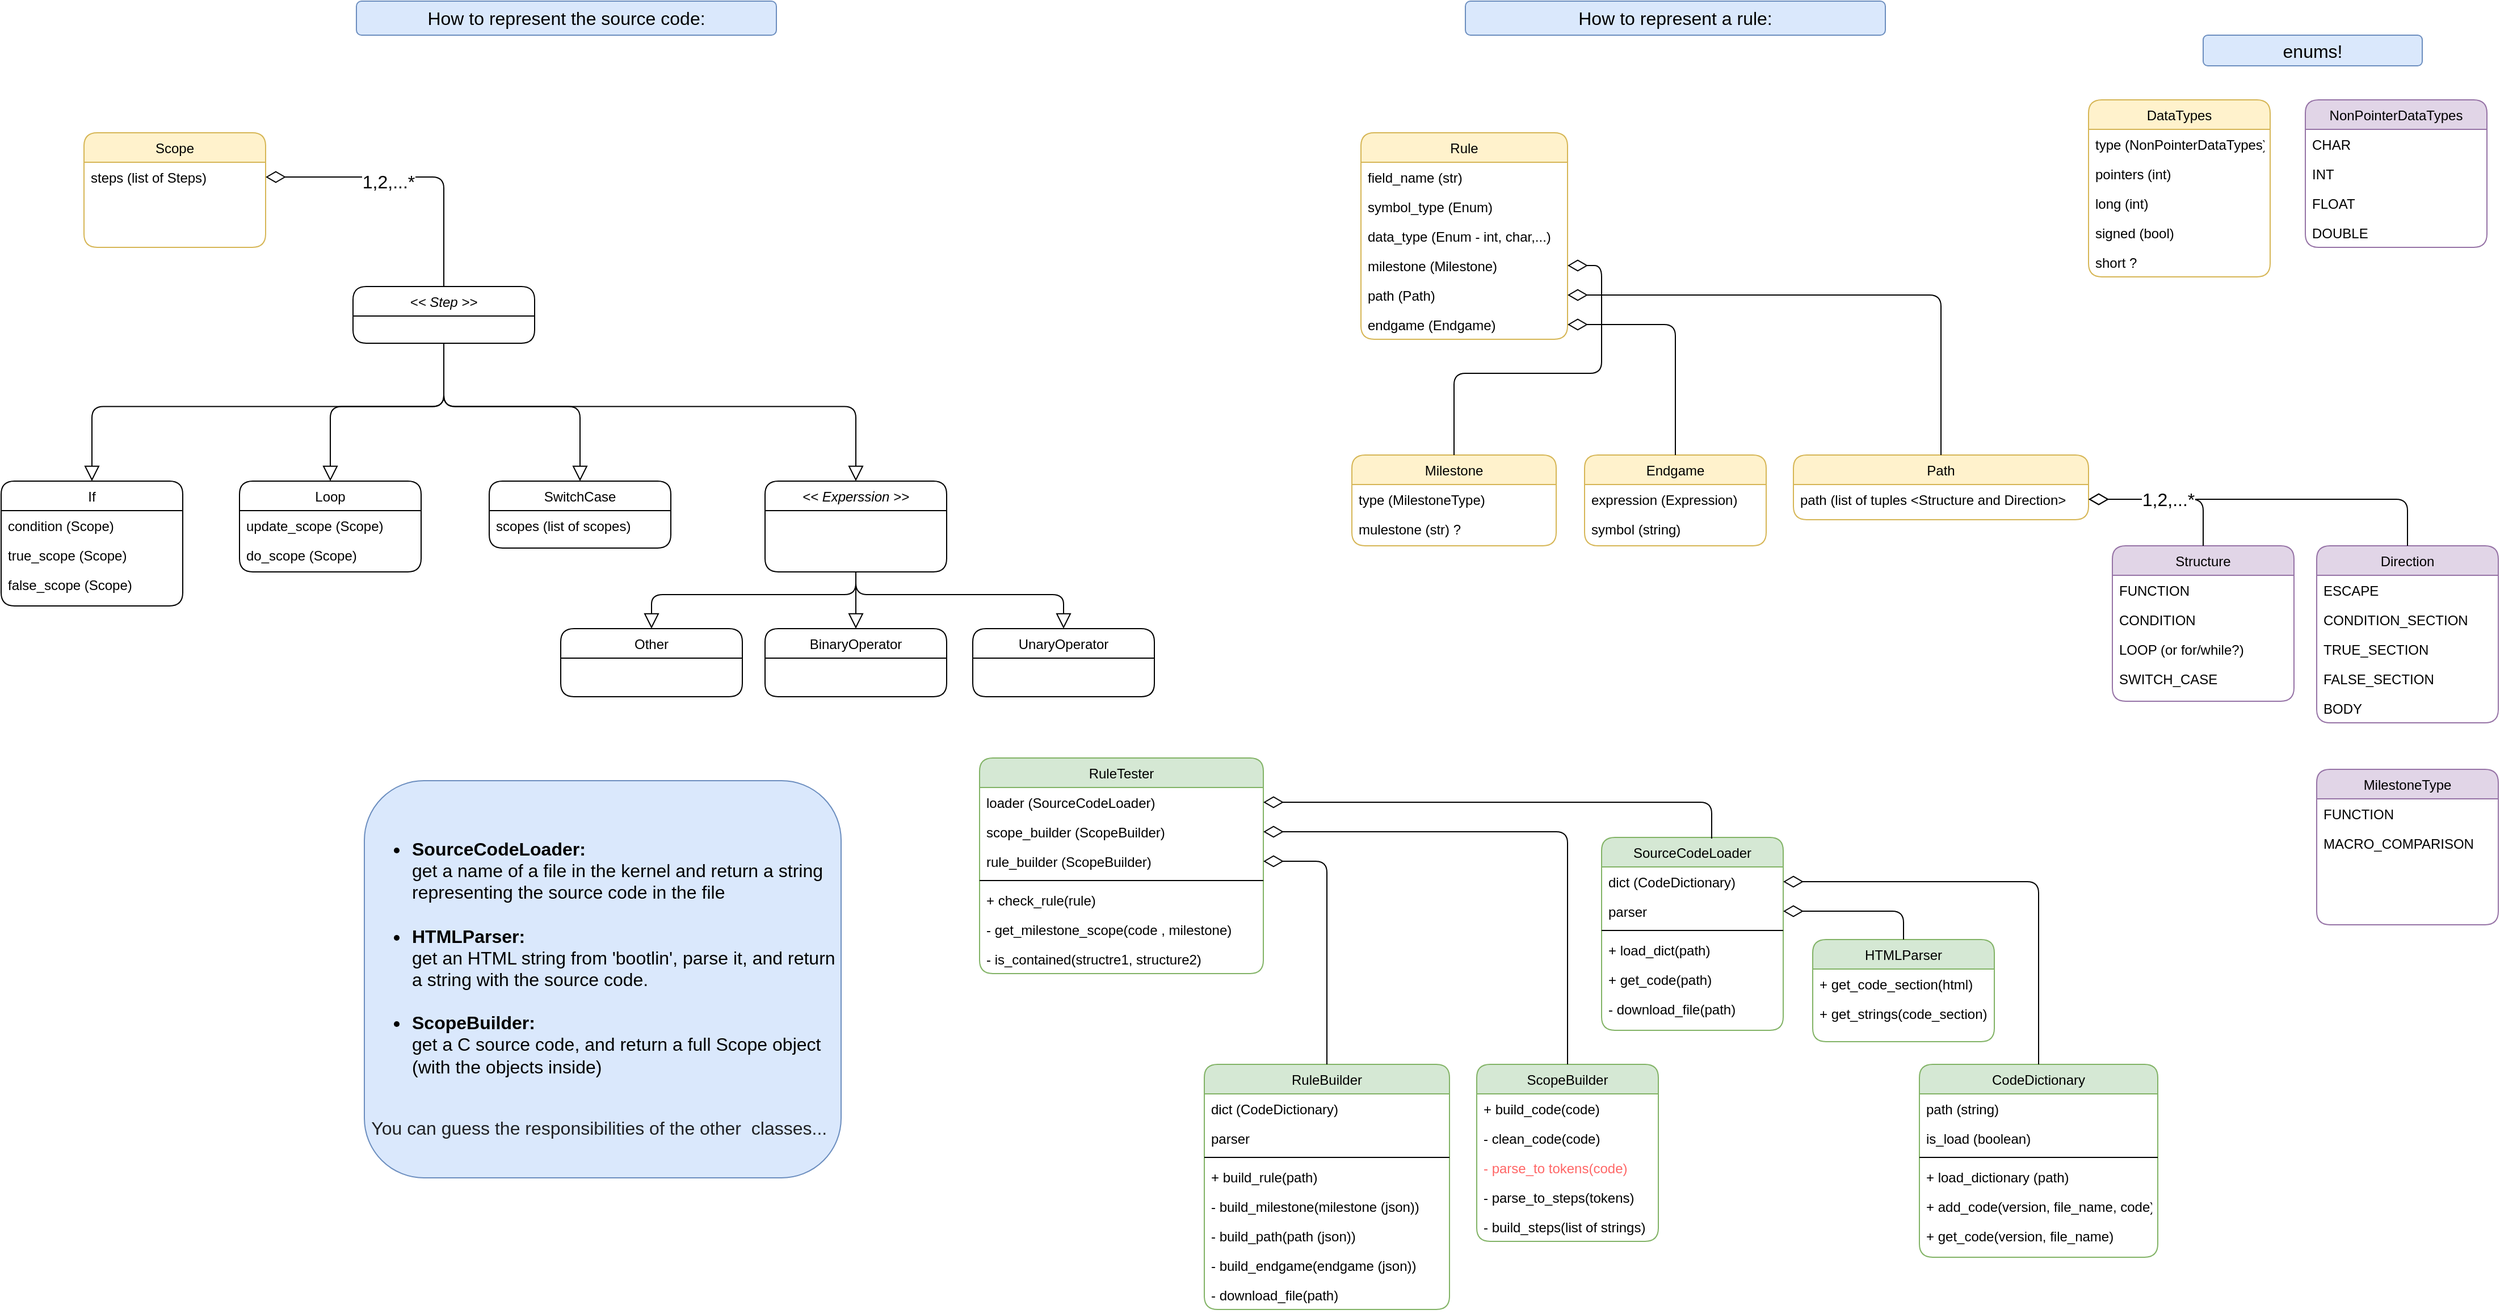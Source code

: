 <mxfile version="16.6.3" type="github">
  <diagram id="C5RBs43oDa-KdzZeNtuy" name="Page-1">
    <mxGraphModel dx="4498" dy="1588" grid="1" gridSize="10" guides="1" tooltips="1" connect="1" arrows="1" fold="1" page="1" pageScale="1" pageWidth="827" pageHeight="1169" background="none" math="0" shadow="0">
      <root>
        <mxCell id="WIyWlLk6GJQsqaUBKTNV-0" />
        <mxCell id="WIyWlLk6GJQsqaUBKTNV-1" parent="WIyWlLk6GJQsqaUBKTNV-0" />
        <mxCell id="dLPN3ZFHaruueqm9p9zC-0" value="SourceCodeLoader" style="swimlane;fontStyle=0;align=center;verticalAlign=top;childLayout=stackLayout;horizontal=1;startSize=26;horizontalStack=0;resizeParent=1;resizeLast=0;collapsible=1;marginBottom=0;rounded=1;shadow=0;strokeWidth=1;fillColor=#d5e8d4;strokeColor=#82b366;" parent="WIyWlLk6GJQsqaUBKTNV-1" vertex="1">
          <mxGeometry x="-68" y="746" width="160" height="170" as="geometry">
            <mxRectangle x="230" y="140" width="160" height="26" as="alternateBounds" />
          </mxGeometry>
        </mxCell>
        <mxCell id="dLPN3ZFHaruueqm9p9zC-1" value="dict (CodeDictionary)" style="text;align=left;verticalAlign=top;spacingLeft=4;spacingRight=4;overflow=hidden;rotatable=0;points=[[0,0.5],[1,0.5]];portConstraint=eastwest;rounded=1;fontColor=#000000;" parent="dLPN3ZFHaruueqm9p9zC-0" vertex="1">
          <mxGeometry y="26" width="160" height="26" as="geometry" />
        </mxCell>
        <mxCell id="dLPN3ZFHaruueqm9p9zC-2" value="parser" style="text;align=left;verticalAlign=top;spacingLeft=4;spacingRight=4;overflow=hidden;rotatable=0;points=[[0,0.5],[1,0.5]];portConstraint=eastwest;rounded=1;shadow=0;html=0;" parent="dLPN3ZFHaruueqm9p9zC-0" vertex="1">
          <mxGeometry y="52" width="160" height="26" as="geometry" />
        </mxCell>
        <mxCell id="dLPN3ZFHaruueqm9p9zC-4" value="" style="line;html=1;strokeWidth=1;align=left;verticalAlign=middle;spacingTop=-1;spacingLeft=3;spacingRight=3;rotatable=0;labelPosition=right;points=[];portConstraint=eastwest;rounded=1;" parent="dLPN3ZFHaruueqm9p9zC-0" vertex="1">
          <mxGeometry y="78" width="160" height="8" as="geometry" />
        </mxCell>
        <mxCell id="dLPN3ZFHaruueqm9p9zC-8" value="+ load_dict(path)" style="text;align=left;verticalAlign=top;spacingLeft=4;spacingRight=4;overflow=hidden;rotatable=0;points=[[0,0.5],[1,0.5]];portConstraint=eastwest;rounded=1;fontColor=#000000;" parent="dLPN3ZFHaruueqm9p9zC-0" vertex="1">
          <mxGeometry y="86" width="160" height="26" as="geometry" />
        </mxCell>
        <mxCell id="dLPN3ZFHaruueqm9p9zC-5" value="+ get_code(path)" style="text;align=left;verticalAlign=top;spacingLeft=4;spacingRight=4;overflow=hidden;rotatable=0;points=[[0,0.5],[1,0.5]];portConstraint=eastwest;rounded=1;" parent="dLPN3ZFHaruueqm9p9zC-0" vertex="1">
          <mxGeometry y="112" width="160" height="26" as="geometry" />
        </mxCell>
        <mxCell id="dLPN3ZFHaruueqm9p9zC-9" value="- download_file(path)" style="text;align=left;verticalAlign=top;spacingLeft=4;spacingRight=4;overflow=hidden;rotatable=0;points=[[0,0.5],[1,0.5]];portConstraint=eastwest;rounded=1;" parent="dLPN3ZFHaruueqm9p9zC-0" vertex="1">
          <mxGeometry y="138" width="160" height="26" as="geometry" />
        </mxCell>
        <mxCell id="dLPN3ZFHaruueqm9p9zC-11" value="HTMLParser" style="swimlane;fontStyle=0;align=center;verticalAlign=top;childLayout=stackLayout;horizontal=1;startSize=26;horizontalStack=0;resizeParent=1;resizeLast=0;collapsible=1;marginBottom=0;rounded=1;shadow=0;strokeWidth=1;fillColor=#d5e8d4;strokeColor=#82b366;" parent="WIyWlLk6GJQsqaUBKTNV-1" vertex="1">
          <mxGeometry x="118" y="836" width="160" height="90" as="geometry">
            <mxRectangle x="130" y="380" width="160" height="26" as="alternateBounds" />
          </mxGeometry>
        </mxCell>
        <mxCell id="aSu28l9oM5dl4ALJ778j-43" value="+ get_code_section(html)" style="text;align=left;verticalAlign=top;spacingLeft=4;spacingRight=4;overflow=hidden;rotatable=0;points=[[0,0.5],[1,0.5]];portConstraint=eastwest;rounded=1;shadow=0;html=0;" parent="dLPN3ZFHaruueqm9p9zC-11" vertex="1">
          <mxGeometry y="26" width="160" height="26" as="geometry" />
        </mxCell>
        <mxCell id="aSu28l9oM5dl4ALJ778j-44" value="+ get_strings(code_section)" style="text;align=left;verticalAlign=top;spacingLeft=4;spacingRight=4;overflow=hidden;rotatable=0;points=[[0,0.5],[1,0.5]];portConstraint=eastwest;rounded=1;shadow=0;html=0;" parent="dLPN3ZFHaruueqm9p9zC-11" vertex="1">
          <mxGeometry y="52" width="160" height="26" as="geometry" />
        </mxCell>
        <mxCell id="aSu28l9oM5dl4ALJ778j-45" value="RuleTester" style="swimlane;fontStyle=0;align=center;verticalAlign=top;childLayout=stackLayout;horizontal=1;startSize=26;horizontalStack=0;resizeParent=1;resizeLast=0;collapsible=1;marginBottom=0;rounded=1;shadow=0;strokeWidth=1;fillColor=#d5e8d4;strokeColor=#82b366;" parent="WIyWlLk6GJQsqaUBKTNV-1" vertex="1">
          <mxGeometry x="-616" y="676" width="250" height="190" as="geometry">
            <mxRectangle x="230" y="140" width="160" height="26" as="alternateBounds" />
          </mxGeometry>
        </mxCell>
        <mxCell id="NmtfxuJke1gbJ19TWnae-45" value="loader (SourceCodeLoader)" style="text;align=left;verticalAlign=top;spacingLeft=4;spacingRight=4;overflow=hidden;rotatable=0;points=[[0,0.5],[1,0.5]];portConstraint=eastwest;rounded=1;" parent="aSu28l9oM5dl4ALJ778j-45" vertex="1">
          <mxGeometry y="26" width="250" height="26" as="geometry" />
        </mxCell>
        <mxCell id="aSu28l9oM5dl4ALJ778j-46" value="scope_builder (ScopeBuilder)" style="text;align=left;verticalAlign=top;spacingLeft=4;spacingRight=4;overflow=hidden;rotatable=0;points=[[0,0.5],[1,0.5]];portConstraint=eastwest;rounded=1;" parent="aSu28l9oM5dl4ALJ778j-45" vertex="1">
          <mxGeometry y="52" width="250" height="26" as="geometry" />
        </mxCell>
        <mxCell id="LtkY6XudIxdK0CypGGhW-2" value="rule_builder (ScopeBuilder)" style="text;align=left;verticalAlign=top;spacingLeft=4;spacingRight=4;overflow=hidden;rotatable=0;points=[[0,0.5],[1,0.5]];portConstraint=eastwest;rounded=1;" parent="aSu28l9oM5dl4ALJ778j-45" vertex="1">
          <mxGeometry y="78" width="250" height="26" as="geometry" />
        </mxCell>
        <mxCell id="aSu28l9oM5dl4ALJ778j-48" value="" style="line;html=1;strokeWidth=1;align=left;verticalAlign=middle;spacingTop=-1;spacingLeft=3;spacingRight=3;rotatable=0;labelPosition=right;points=[];portConstraint=eastwest;rounded=1;" parent="aSu28l9oM5dl4ALJ778j-45" vertex="1">
          <mxGeometry y="104" width="250" height="8" as="geometry" />
        </mxCell>
        <mxCell id="aSu28l9oM5dl4ALJ778j-65" value="+ check_rule(rule)" style="text;align=left;verticalAlign=top;spacingLeft=4;spacingRight=4;overflow=hidden;rotatable=0;points=[[0,0.5],[1,0.5]];portConstraint=eastwest;rounded=1;" parent="aSu28l9oM5dl4ALJ778j-45" vertex="1">
          <mxGeometry y="112" width="250" height="26" as="geometry" />
        </mxCell>
        <mxCell id="aSu28l9oM5dl4ALJ778j-49" value="- get_milestone_scope(code , milestone)" style="text;align=left;verticalAlign=top;spacingLeft=4;spacingRight=4;overflow=hidden;rotatable=0;points=[[0,0.5],[1,0.5]];portConstraint=eastwest;rounded=1;" parent="aSu28l9oM5dl4ALJ778j-45" vertex="1">
          <mxGeometry y="138" width="250" height="26" as="geometry" />
        </mxCell>
        <mxCell id="aSu28l9oM5dl4ALJ778j-50" value="- is_contained(structre1, structure2)" style="text;align=left;verticalAlign=top;spacingLeft=4;spacingRight=4;overflow=hidden;rotatable=0;points=[[0,0.5],[1,0.5]];portConstraint=eastwest;rounded=1;" parent="aSu28l9oM5dl4ALJ778j-45" vertex="1">
          <mxGeometry y="164" width="250" height="26" as="geometry" />
        </mxCell>
        <mxCell id="NmtfxuJke1gbJ19TWnae-34" value="How to represent the source code:" style="text;html=1;strokeColor=#6c8ebf;fillColor=#dae8fc;align=center;verticalAlign=middle;whiteSpace=wrap;rounded=1;fontSize=16;" parent="WIyWlLk6GJQsqaUBKTNV-1" vertex="1">
          <mxGeometry x="-1165" y="9" width="370" height="30" as="geometry" />
        </mxCell>
        <mxCell id="NmtfxuJke1gbJ19TWnae-36" value="How to represent a rule:" style="text;html=1;strokeColor=#6c8ebf;fillColor=#dae8fc;align=center;verticalAlign=middle;whiteSpace=wrap;rounded=1;fontSize=16;" parent="WIyWlLk6GJQsqaUBKTNV-1" vertex="1">
          <mxGeometry x="-188" y="9" width="370" height="30" as="geometry" />
        </mxCell>
        <mxCell id="NmtfxuJke1gbJ19TWnae-37" value="ScopeBuilder" style="swimlane;fontStyle=0;align=center;verticalAlign=top;childLayout=stackLayout;horizontal=1;startSize=26;horizontalStack=0;resizeParent=1;resizeLast=0;collapsible=1;marginBottom=0;rounded=1;shadow=0;strokeWidth=1;fillColor=#d5e8d4;strokeColor=#82b366;" parent="WIyWlLk6GJQsqaUBKTNV-1" vertex="1">
          <mxGeometry x="-178" y="946" width="160" height="156" as="geometry">
            <mxRectangle x="230" y="140" width="160" height="26" as="alternateBounds" />
          </mxGeometry>
        </mxCell>
        <mxCell id="NmtfxuJke1gbJ19TWnae-43" value="+ build_code(code)" style="text;align=left;verticalAlign=top;spacingLeft=4;spacingRight=4;overflow=hidden;rotatable=0;points=[[0,0.5],[1,0.5]];portConstraint=eastwest;rounded=1;" parent="NmtfxuJke1gbJ19TWnae-37" vertex="1">
          <mxGeometry y="26" width="160" height="26" as="geometry" />
        </mxCell>
        <mxCell id="NmtfxuJke1gbJ19TWnae-41" value="- clean_code(code)" style="text;align=left;verticalAlign=top;spacingLeft=4;spacingRight=4;overflow=hidden;rotatable=0;points=[[0,0.5],[1,0.5]];portConstraint=eastwest;rounded=1;" parent="NmtfxuJke1gbJ19TWnae-37" vertex="1">
          <mxGeometry y="52" width="160" height="26" as="geometry" />
        </mxCell>
        <mxCell id="NmtfxuJke1gbJ19TWnae-86" value="- parse_to tokens(code)" style="text;align=left;verticalAlign=top;spacingLeft=4;spacingRight=4;overflow=hidden;rotatable=0;points=[[0,0.5],[1,0.5]];portConstraint=eastwest;rounded=1;fontColor=#FF6666;" parent="NmtfxuJke1gbJ19TWnae-37" vertex="1">
          <mxGeometry y="78" width="160" height="26" as="geometry" />
        </mxCell>
        <mxCell id="NmtfxuJke1gbJ19TWnae-80" value="- parse_to_steps(tokens)" style="text;align=left;verticalAlign=top;spacingLeft=4;spacingRight=4;overflow=hidden;rotatable=0;points=[[0,0.5],[1,0.5]];portConstraint=eastwest;rounded=1;" parent="NmtfxuJke1gbJ19TWnae-37" vertex="1">
          <mxGeometry y="104" width="160" height="26" as="geometry" />
        </mxCell>
        <mxCell id="NmtfxuJke1gbJ19TWnae-42" value="- build_steps(list of strings)" style="text;align=left;verticalAlign=top;spacingLeft=4;spacingRight=4;overflow=hidden;rotatable=0;points=[[0,0.5],[1,0.5]];portConstraint=eastwest;rounded=1;" parent="NmtfxuJke1gbJ19TWnae-37" vertex="1">
          <mxGeometry y="130" width="160" height="26" as="geometry" />
        </mxCell>
        <mxCell id="NmtfxuJke1gbJ19TWnae-46" style="edgeStyle=orthogonalEdgeStyle;rounded=1;orthogonalLoop=1;jettySize=auto;html=1;exitX=1;exitY=0.5;exitDx=0;exitDy=0;entryX=0.606;entryY=0.006;entryDx=0;entryDy=0;entryPerimeter=0;fontSize=16;startArrow=diamondThin;startFill=0;endArrow=none;endFill=0;startSize=15;endSize=11;sourcePerimeterSpacing=6;strokeWidth=1;" parent="WIyWlLk6GJQsqaUBKTNV-1" source="NmtfxuJke1gbJ19TWnae-45" target="dLPN3ZFHaruueqm9p9zC-0" edge="1">
          <mxGeometry relative="1" as="geometry" />
        </mxCell>
        <mxCell id="NmtfxuJke1gbJ19TWnae-47" style="edgeStyle=orthogonalEdgeStyle;rounded=1;orthogonalLoop=1;jettySize=auto;html=1;exitX=1;exitY=0.5;exitDx=0;exitDy=0;entryX=0.5;entryY=0;entryDx=0;entryDy=0;fontSize=16;startArrow=diamondThin;startFill=0;endArrow=none;endFill=0;startSize=15;endSize=11;sourcePerimeterSpacing=6;strokeWidth=1;" parent="WIyWlLk6GJQsqaUBKTNV-1" source="dLPN3ZFHaruueqm9p9zC-2" target="dLPN3ZFHaruueqm9p9zC-11" edge="1">
          <mxGeometry relative="1" as="geometry" />
        </mxCell>
        <mxCell id="NmtfxuJke1gbJ19TWnae-48" style="edgeStyle=orthogonalEdgeStyle;rounded=1;orthogonalLoop=1;jettySize=auto;html=1;exitX=1;exitY=0.5;exitDx=0;exitDy=0;fontSize=16;startArrow=diamondThin;startFill=0;endArrow=none;endFill=0;startSize=15;endSize=11;sourcePerimeterSpacing=6;strokeWidth=1;" parent="WIyWlLk6GJQsqaUBKTNV-1" source="aSu28l9oM5dl4ALJ778j-46" target="NmtfxuJke1gbJ19TWnae-37" edge="1">
          <mxGeometry relative="1" as="geometry" />
        </mxCell>
        <mxCell id="NmtfxuJke1gbJ19TWnae-50" value="&lt;ul&gt;&lt;li&gt;&lt;div&gt;&lt;b&gt;SourceCodeLoader:&lt;/b&gt;&lt;/div&gt;&lt;div&gt;&lt;span&gt;get a name of a file in the kernel and return a string representing the source code in the file&lt;/span&gt;&lt;/div&gt;&lt;div&gt;&lt;br&gt;&lt;/div&gt;&lt;/li&gt;&lt;li&gt;&lt;div&gt;&lt;b&gt;HTMLParser:&lt;/b&gt;&lt;/div&gt;&lt;div&gt;&lt;span&gt;get an HTML string from &#39;bootlin&#39;, parse it, and return a string with the source code.&amp;nbsp;&amp;nbsp;&lt;/span&gt;&lt;/div&gt;&lt;div&gt;&lt;br&gt;&lt;/div&gt;&lt;/li&gt;&lt;li&gt;&lt;div&gt;&lt;b&gt;ScopeBuilder:&lt;/b&gt;&lt;/div&gt;&lt;div&gt;&lt;span&gt;get a C source code, and return a full Scope object (with the objects inside)&lt;/span&gt;&lt;/div&gt;&lt;/li&gt;&lt;/ul&gt;&lt;div&gt;&lt;br&gt;&lt;/div&gt;&lt;div&gt;&lt;font size=&quot;1&quot;&gt;&lt;span&gt; &lt;/span&gt;&lt;span style=&quot;color: rgb(32 , 33 , 36) ; font-family: inherit ; font-size: 16px&quot;&gt;&lt;span style=&quot;white-space: pre&quot;&gt; &lt;/span&gt;You can guess the responsibilities of the other &lt;span style=&quot;white-space: pre&quot;&gt; &lt;/span&gt;classes...&lt;/span&gt;&lt;/font&gt;&lt;br&gt;&lt;/div&gt;" style="text;html=1;strokeColor=#6c8ebf;fillColor=#dae8fc;align=left;verticalAlign=middle;whiteSpace=wrap;rounded=1;fontSize=16;" parent="WIyWlLk6GJQsqaUBKTNV-1" vertex="1">
          <mxGeometry x="-1158" y="696" width="420" height="350" as="geometry" />
        </mxCell>
        <mxCell id="NmtfxuJke1gbJ19TWnae-63" value="Rule" style="swimlane;fontStyle=0;align=center;verticalAlign=top;childLayout=stackLayout;horizontal=1;startSize=26;horizontalStack=0;resizeParent=1;resizeLast=0;collapsible=1;marginBottom=0;rounded=1;shadow=0;strokeWidth=1;fillColor=#fff2cc;strokeColor=#d6b656;" parent="WIyWlLk6GJQsqaUBKTNV-1" vertex="1">
          <mxGeometry x="-280" y="125" width="182" height="182" as="geometry">
            <mxRectangle x="230" y="140" width="160" height="26" as="alternateBounds" />
          </mxGeometry>
        </mxCell>
        <mxCell id="LtkY6XudIxdK0CypGGhW-5" value="field_name (str)" style="text;align=left;verticalAlign=top;spacingLeft=4;spacingRight=4;overflow=hidden;rotatable=0;points=[[0,0.5],[1,0.5]];portConstraint=eastwest;rounded=1;" parent="NmtfxuJke1gbJ19TWnae-63" vertex="1">
          <mxGeometry y="26" width="182" height="26" as="geometry" />
        </mxCell>
        <mxCell id="LtkY6XudIxdK0CypGGhW-6" value="symbol_type (Enum)" style="text;align=left;verticalAlign=top;spacingLeft=4;spacingRight=4;overflow=hidden;rotatable=0;points=[[0,0.5],[1,0.5]];portConstraint=eastwest;rounded=1;" parent="NmtfxuJke1gbJ19TWnae-63" vertex="1">
          <mxGeometry y="52" width="182" height="26" as="geometry" />
        </mxCell>
        <mxCell id="LtkY6XudIxdK0CypGGhW-4" value="data_type (Enum - int, char,...)" style="text;align=left;verticalAlign=top;spacingLeft=4;spacingRight=4;overflow=hidden;rotatable=0;points=[[0,0.5],[1,0.5]];portConstraint=eastwest;rounded=1;" parent="NmtfxuJke1gbJ19TWnae-63" vertex="1">
          <mxGeometry y="78" width="182" height="26" as="geometry" />
        </mxCell>
        <mxCell id="NmtfxuJke1gbJ19TWnae-64" value="milestone (Milestone)" style="text;align=left;verticalAlign=top;spacingLeft=4;spacingRight=4;overflow=hidden;rotatable=0;points=[[0,0.5],[1,0.5]];portConstraint=eastwest;rounded=1;" parent="NmtfxuJke1gbJ19TWnae-63" vertex="1">
          <mxGeometry y="104" width="182" height="26" as="geometry" />
        </mxCell>
        <mxCell id="NmtfxuJke1gbJ19TWnae-65" value="path (Path)" style="text;align=left;verticalAlign=top;spacingLeft=4;spacingRight=4;overflow=hidden;rotatable=0;points=[[0,0.5],[1,0.5]];portConstraint=eastwest;rounded=1;shadow=0;html=0;" parent="NmtfxuJke1gbJ19TWnae-63" vertex="1">
          <mxGeometry y="130" width="182" height="26" as="geometry" />
        </mxCell>
        <mxCell id="NmtfxuJke1gbJ19TWnae-66" value="endgame (Endgame)" style="text;align=left;verticalAlign=top;spacingLeft=4;spacingRight=4;overflow=hidden;rotatable=0;points=[[0,0.5],[1,0.5]];portConstraint=eastwest;rounded=1;shadow=0;html=0;" parent="NmtfxuJke1gbJ19TWnae-63" vertex="1">
          <mxGeometry y="156" width="182" height="26" as="geometry" />
        </mxCell>
        <mxCell id="NmtfxuJke1gbJ19TWnae-67" value="Milestone" style="swimlane;fontStyle=0;align=center;verticalAlign=top;childLayout=stackLayout;horizontal=1;startSize=26;horizontalStack=0;resizeParent=1;resizeLast=0;collapsible=1;marginBottom=0;rounded=1;shadow=0;strokeWidth=1;fillColor=#fff2cc;strokeColor=#d6b656;" parent="WIyWlLk6GJQsqaUBKTNV-1" vertex="1">
          <mxGeometry x="-288" y="409" width="180" height="80" as="geometry">
            <mxRectangle x="230" y="140" width="160" height="26" as="alternateBounds" />
          </mxGeometry>
        </mxCell>
        <mxCell id="NmtfxuJke1gbJ19TWnae-68" value="type (MilestoneType)" style="text;align=left;verticalAlign=top;spacingLeft=4;spacingRight=4;overflow=hidden;rotatable=0;points=[[0,0.5],[1,0.5]];portConstraint=eastwest;rounded=1;" parent="NmtfxuJke1gbJ19TWnae-67" vertex="1">
          <mxGeometry y="26" width="180" height="26" as="geometry" />
        </mxCell>
        <mxCell id="NmtfxuJke1gbJ19TWnae-69" value="mulestone (str) ?" style="text;align=left;verticalAlign=top;spacingLeft=4;spacingRight=4;overflow=hidden;rotatable=0;points=[[0,0.5],[1,0.5]];portConstraint=eastwest;rounded=1;shadow=0;html=0;" parent="NmtfxuJke1gbJ19TWnae-67" vertex="1">
          <mxGeometry y="52" width="180" height="26" as="geometry" />
        </mxCell>
        <mxCell id="NmtfxuJke1gbJ19TWnae-71" style="edgeStyle=orthogonalEdgeStyle;rounded=1;orthogonalLoop=1;jettySize=auto;html=1;exitX=1;exitY=0.5;exitDx=0;exitDy=0;entryX=0.5;entryY=0;entryDx=0;entryDy=0;fontSize=16;startArrow=diamondThin;startFill=0;endArrow=none;endFill=0;startSize=15;endSize=11;sourcePerimeterSpacing=6;strokeWidth=1;" parent="WIyWlLk6GJQsqaUBKTNV-1" source="NmtfxuJke1gbJ19TWnae-64" target="NmtfxuJke1gbJ19TWnae-67" edge="1">
          <mxGeometry relative="1" as="geometry" />
        </mxCell>
        <mxCell id="NmtfxuJke1gbJ19TWnae-72" value="Endgame" style="swimlane;fontStyle=0;align=center;verticalAlign=top;childLayout=stackLayout;horizontal=1;startSize=26;horizontalStack=0;resizeParent=1;resizeLast=0;collapsible=1;marginBottom=0;rounded=1;shadow=0;strokeWidth=1;fillColor=#fff2cc;strokeColor=#d6b656;" parent="WIyWlLk6GJQsqaUBKTNV-1" vertex="1">
          <mxGeometry x="-83" y="409" width="160" height="80" as="geometry">
            <mxRectangle x="230" y="140" width="160" height="26" as="alternateBounds" />
          </mxGeometry>
        </mxCell>
        <mxCell id="NmtfxuJke1gbJ19TWnae-73" value="expression (Expression)" style="text;align=left;verticalAlign=top;spacingLeft=4;spacingRight=4;overflow=hidden;rotatable=0;points=[[0,0.5],[1,0.5]];portConstraint=eastwest;rounded=1;" parent="NmtfxuJke1gbJ19TWnae-72" vertex="1">
          <mxGeometry y="26" width="160" height="26" as="geometry" />
        </mxCell>
        <mxCell id="NmtfxuJke1gbJ19TWnae-74" value="symbol (string)" style="text;align=left;verticalAlign=top;spacingLeft=4;spacingRight=4;overflow=hidden;rotatable=0;points=[[0,0.5],[1,0.5]];portConstraint=eastwest;rounded=1;shadow=0;html=0;" parent="NmtfxuJke1gbJ19TWnae-72" vertex="1">
          <mxGeometry y="52" width="160" height="26" as="geometry" />
        </mxCell>
        <mxCell id="NmtfxuJke1gbJ19TWnae-75" style="edgeStyle=orthogonalEdgeStyle;rounded=1;orthogonalLoop=1;jettySize=auto;html=1;exitX=1;exitY=0.5;exitDx=0;exitDy=0;entryX=0.5;entryY=0;entryDx=0;entryDy=0;fontSize=16;startArrow=diamondThin;startFill=0;endArrow=none;endFill=0;startSize=15;endSize=11;sourcePerimeterSpacing=6;strokeWidth=1;" parent="WIyWlLk6GJQsqaUBKTNV-1" source="NmtfxuJke1gbJ19TWnae-66" target="NmtfxuJke1gbJ19TWnae-72" edge="1">
          <mxGeometry relative="1" as="geometry" />
        </mxCell>
        <mxCell id="NmtfxuJke1gbJ19TWnae-76" value="Path" style="swimlane;fontStyle=0;align=center;verticalAlign=top;childLayout=stackLayout;horizontal=1;startSize=26;horizontalStack=0;resizeParent=1;resizeLast=0;collapsible=1;marginBottom=0;rounded=1;shadow=0;strokeWidth=1;fillColor=#fff2cc;strokeColor=#d6b656;" parent="WIyWlLk6GJQsqaUBKTNV-1" vertex="1">
          <mxGeometry x="101" y="409" width="260" height="57" as="geometry">
            <mxRectangle x="230" y="140" width="160" height="26" as="alternateBounds" />
          </mxGeometry>
        </mxCell>
        <mxCell id="BSmwiuzggN4m31CSH8fG-9" value="path (list of tuples &lt;Structure and Direction&gt;" style="text;align=left;verticalAlign=top;spacingLeft=4;spacingRight=4;overflow=hidden;rotatable=0;points=[[0,0.5],[1,0.5]];portConstraint=eastwest;rounded=1;" vertex="1" parent="NmtfxuJke1gbJ19TWnae-76">
          <mxGeometry y="26" width="260" height="26" as="geometry" />
        </mxCell>
        <mxCell id="FayGNo_xmhXCjrATgQU6-0" style="edgeStyle=orthogonalEdgeStyle;rounded=1;orthogonalLoop=1;jettySize=auto;html=1;exitX=1;exitY=0.5;exitDx=0;exitDy=0;entryX=0.5;entryY=0;entryDx=0;entryDy=0;startArrow=diamondThin;startFill=0;endArrow=none;endFill=0;startSize=15;" parent="WIyWlLk6GJQsqaUBKTNV-1" source="NmtfxuJke1gbJ19TWnae-65" target="NmtfxuJke1gbJ19TWnae-76" edge="1">
          <mxGeometry relative="1" as="geometry" />
        </mxCell>
        <mxCell id="dlpL0CQYnZJNo9ntF-I9-0" value="CodeDictionary" style="swimlane;fontStyle=0;align=center;verticalAlign=top;childLayout=stackLayout;horizontal=1;startSize=26;horizontalStack=0;resizeParent=1;resizeLast=0;collapsible=1;marginBottom=0;rounded=1;shadow=0;strokeWidth=1;fillColor=#d5e8d4;strokeColor=#82b366;swimlaneLine=1;" parent="WIyWlLk6GJQsqaUBKTNV-1" vertex="1">
          <mxGeometry x="212" y="946" width="210" height="170" as="geometry">
            <mxRectangle x="230" y="140" width="160" height="26" as="alternateBounds" />
          </mxGeometry>
        </mxCell>
        <mxCell id="dlpL0CQYnZJNo9ntF-I9-1" value="path (string)" style="text;align=left;verticalAlign=top;spacingLeft=4;spacingRight=4;overflow=hidden;rotatable=0;points=[[0,0.5],[1,0.5]];portConstraint=eastwest;rounded=1;fontColor=#000000;" parent="dlpL0CQYnZJNo9ntF-I9-0" vertex="1">
          <mxGeometry y="26" width="210" height="26" as="geometry" />
        </mxCell>
        <mxCell id="dlpL0CQYnZJNo9ntF-I9-2" value="is_load (boolean)" style="text;align=left;verticalAlign=top;spacingLeft=4;spacingRight=4;overflow=hidden;rotatable=0;points=[[0,0.5],[1,0.5]];portConstraint=eastwest;rounded=1;shadow=0;html=0;" parent="dlpL0CQYnZJNo9ntF-I9-0" vertex="1">
          <mxGeometry y="52" width="210" height="26" as="geometry" />
        </mxCell>
        <mxCell id="dlpL0CQYnZJNo9ntF-I9-3" value="" style="line;html=1;strokeWidth=1;align=left;verticalAlign=middle;spacingTop=-1;spacingLeft=3;spacingRight=3;rotatable=0;labelPosition=right;points=[];portConstraint=eastwest;rounded=1;" parent="dlpL0CQYnZJNo9ntF-I9-0" vertex="1">
          <mxGeometry y="78" width="210" height="8" as="geometry" />
        </mxCell>
        <mxCell id="dlpL0CQYnZJNo9ntF-I9-4" value="+ load_dictionary (path)" style="text;align=left;verticalAlign=top;spacingLeft=4;spacingRight=4;overflow=hidden;rotatable=0;points=[[0,0.5],[1,0.5]];portConstraint=eastwest;rounded=1;fontColor=#000000;" parent="dlpL0CQYnZJNo9ntF-I9-0" vertex="1">
          <mxGeometry y="86" width="210" height="26" as="geometry" />
        </mxCell>
        <mxCell id="dlpL0CQYnZJNo9ntF-I9-5" value="+ add_code(version, file_name, code)" style="text;align=left;verticalAlign=top;spacingLeft=4;spacingRight=4;overflow=hidden;rotatable=0;points=[[0,0.5],[1,0.5]];portConstraint=eastwest;rounded=1;" parent="dlpL0CQYnZJNo9ntF-I9-0" vertex="1">
          <mxGeometry y="112" width="210" height="26" as="geometry" />
        </mxCell>
        <mxCell id="dlpL0CQYnZJNo9ntF-I9-7" value="+ get_code(version, file_name)" style="text;align=left;verticalAlign=top;spacingLeft=4;spacingRight=4;overflow=hidden;rotatable=0;points=[[0,0.5],[1,0.5]];portConstraint=eastwest;rounded=1;" parent="dlpL0CQYnZJNo9ntF-I9-0" vertex="1">
          <mxGeometry y="138" width="210" height="26" as="geometry" />
        </mxCell>
        <mxCell id="dlpL0CQYnZJNo9ntF-I9-8" style="edgeStyle=orthogonalEdgeStyle;rounded=1;orthogonalLoop=1;jettySize=auto;html=1;exitX=1;exitY=0.5;exitDx=0;exitDy=0;entryX=0.5;entryY=0;entryDx=0;entryDy=0;fontColor=#000000;shadow=0;endArrow=none;endFill=0;startArrow=diamondThin;startFill=0;startSize=15;" parent="WIyWlLk6GJQsqaUBKTNV-1" source="dLPN3ZFHaruueqm9p9zC-1" target="dlpL0CQYnZJNo9ntF-I9-0" edge="1">
          <mxGeometry relative="1" as="geometry" />
        </mxCell>
        <mxCell id="dlpL0CQYnZJNo9ntF-I9-100" style="edgeStyle=orthogonalEdgeStyle;rounded=1;orthogonalLoop=1;jettySize=auto;html=1;exitX=0.5;exitY=0;exitDx=0;exitDy=0;entryX=0.5;entryY=1;entryDx=0;entryDy=0;shadow=0;fontColor=#000000;startArrow=block;startFill=0;endArrow=none;endFill=0;startSize=11;" parent="WIyWlLk6GJQsqaUBKTNV-1" source="dlpL0CQYnZJNo9ntF-I9-65" target="dlpL0CQYnZJNo9ntF-I9-93" edge="1">
          <mxGeometry relative="1" as="geometry" />
        </mxCell>
        <mxCell id="dlpL0CQYnZJNo9ntF-I9-65" value="If" style="swimlane;fontStyle=0;align=center;verticalAlign=top;childLayout=stackLayout;horizontal=1;startSize=26;horizontalStack=0;resizeParent=1;resizeLast=0;collapsible=1;marginBottom=0;rounded=1;shadow=0;strokeWidth=1;" parent="WIyWlLk6GJQsqaUBKTNV-1" vertex="1">
          <mxGeometry x="-1478" y="432" width="160" height="110" as="geometry">
            <mxRectangle x="230" y="140" width="160" height="26" as="alternateBounds" />
          </mxGeometry>
        </mxCell>
        <mxCell id="dlpL0CQYnZJNo9ntF-I9-66" value="condition (Scope)" style="text;align=left;verticalAlign=top;spacingLeft=4;spacingRight=4;overflow=hidden;rotatable=0;points=[[0,0.5],[1,0.5]];portConstraint=eastwest;rounded=1;" parent="dlpL0CQYnZJNo9ntF-I9-65" vertex="1">
          <mxGeometry y="26" width="160" height="26" as="geometry" />
        </mxCell>
        <mxCell id="dlpL0CQYnZJNo9ntF-I9-67" value="true_scope (Scope)" style="text;align=left;verticalAlign=top;spacingLeft=4;spacingRight=4;overflow=hidden;rotatable=0;points=[[0,0.5],[1,0.5]];portConstraint=eastwest;rounded=1;shadow=0;html=0;" parent="dlpL0CQYnZJNo9ntF-I9-65" vertex="1">
          <mxGeometry y="52" width="160" height="26" as="geometry" />
        </mxCell>
        <mxCell id="dlpL0CQYnZJNo9ntF-I9-68" value="false_scope (Scope)" style="text;align=left;verticalAlign=top;spacingLeft=4;spacingRight=4;overflow=hidden;rotatable=0;points=[[0,0.5],[1,0.5]];portConstraint=eastwest;rounded=1;shadow=0;html=0;" parent="dlpL0CQYnZJNo9ntF-I9-65" vertex="1">
          <mxGeometry y="78" width="160" height="26" as="geometry" />
        </mxCell>
        <mxCell id="dlpL0CQYnZJNo9ntF-I9-99" style="edgeStyle=orthogonalEdgeStyle;rounded=1;orthogonalLoop=1;jettySize=auto;html=1;exitX=0.5;exitY=0;exitDx=0;exitDy=0;entryX=0.5;entryY=1;entryDx=0;entryDy=0;shadow=0;fontColor=#000000;startArrow=block;startFill=0;endArrow=none;endFill=0;startSize=11;" parent="WIyWlLk6GJQsqaUBKTNV-1" source="dlpL0CQYnZJNo9ntF-I9-69" target="dlpL0CQYnZJNo9ntF-I9-93" edge="1">
          <mxGeometry relative="1" as="geometry" />
        </mxCell>
        <mxCell id="dlpL0CQYnZJNo9ntF-I9-69" value="Loop" style="swimlane;fontStyle=0;align=center;verticalAlign=top;childLayout=stackLayout;horizontal=1;startSize=26;horizontalStack=0;resizeParent=1;resizeLast=0;collapsible=1;marginBottom=0;rounded=1;shadow=0;strokeWidth=1;" parent="WIyWlLk6GJQsqaUBKTNV-1" vertex="1">
          <mxGeometry x="-1268" y="432" width="160" height="80" as="geometry">
            <mxRectangle x="230" y="140" width="160" height="26" as="alternateBounds" />
          </mxGeometry>
        </mxCell>
        <mxCell id="dlpL0CQYnZJNo9ntF-I9-70" value="update_scope (Scope)" style="text;align=left;verticalAlign=top;spacingLeft=4;spacingRight=4;overflow=hidden;rotatable=0;points=[[0,0.5],[1,0.5]];portConstraint=eastwest;rounded=1;" parent="dlpL0CQYnZJNo9ntF-I9-69" vertex="1">
          <mxGeometry y="26" width="160" height="26" as="geometry" />
        </mxCell>
        <mxCell id="dlpL0CQYnZJNo9ntF-I9-71" value="do_scope (Scope)" style="text;align=left;verticalAlign=top;spacingLeft=4;spacingRight=4;overflow=hidden;rotatable=0;points=[[0,0.5],[1,0.5]];portConstraint=eastwest;rounded=1;shadow=0;html=0;" parent="dlpL0CQYnZJNo9ntF-I9-69" vertex="1">
          <mxGeometry y="52" width="160" height="26" as="geometry" />
        </mxCell>
        <mxCell id="dlpL0CQYnZJNo9ntF-I9-103" style="edgeStyle=orthogonalEdgeStyle;rounded=1;orthogonalLoop=1;jettySize=auto;html=1;exitX=0.5;exitY=0;exitDx=0;exitDy=0;entryX=0.5;entryY=1;entryDx=0;entryDy=0;shadow=0;fontColor=#000000;startArrow=block;startFill=0;endArrow=none;endFill=0;startSize=11;" parent="WIyWlLk6GJQsqaUBKTNV-1" source="dlpL0CQYnZJNo9ntF-I9-72" target="dlpL0CQYnZJNo9ntF-I9-93" edge="1">
          <mxGeometry relative="1" as="geometry" />
        </mxCell>
        <mxCell id="dlpL0CQYnZJNo9ntF-I9-72" value="SwitchCase" style="swimlane;fontStyle=0;align=center;verticalAlign=top;childLayout=stackLayout;horizontal=1;startSize=26;horizontalStack=0;resizeParent=1;resizeLast=0;collapsible=1;marginBottom=0;rounded=1;shadow=0;strokeWidth=1;" parent="WIyWlLk6GJQsqaUBKTNV-1" vertex="1">
          <mxGeometry x="-1048" y="432" width="160" height="59" as="geometry">
            <mxRectangle x="230" y="140" width="160" height="26" as="alternateBounds" />
          </mxGeometry>
        </mxCell>
        <mxCell id="dlpL0CQYnZJNo9ntF-I9-73" value="scopes (list of scopes)" style="text;align=left;verticalAlign=top;spacingLeft=4;spacingRight=4;overflow=hidden;rotatable=0;points=[[0,0.5],[1,0.5]];portConstraint=eastwest;rounded=1;" parent="dlpL0CQYnZJNo9ntF-I9-72" vertex="1">
          <mxGeometry y="26" width="160" height="26" as="geometry" />
        </mxCell>
        <mxCell id="dlpL0CQYnZJNo9ntF-I9-81" style="edgeStyle=orthogonalEdgeStyle;rounded=1;orthogonalLoop=1;jettySize=auto;html=1;exitX=0.5;exitY=1;exitDx=0;exitDy=0;endArrow=block;endFill=0;startSize=6;endSize=11;" parent="WIyWlLk6GJQsqaUBKTNV-1" source="dlpL0CQYnZJNo9ntF-I9-84" target="dlpL0CQYnZJNo9ntF-I9-85" edge="1">
          <mxGeometry relative="1" as="geometry" />
        </mxCell>
        <mxCell id="dlpL0CQYnZJNo9ntF-I9-82" style="edgeStyle=orthogonalEdgeStyle;rounded=1;orthogonalLoop=1;jettySize=auto;html=1;exitX=0.5;exitY=1;exitDx=0;exitDy=0;endArrow=block;endFill=0;startSize=6;endSize=11;" parent="WIyWlLk6GJQsqaUBKTNV-1" source="dlpL0CQYnZJNo9ntF-I9-84" target="dlpL0CQYnZJNo9ntF-I9-86" edge="1">
          <mxGeometry relative="1" as="geometry" />
        </mxCell>
        <mxCell id="dlpL0CQYnZJNo9ntF-I9-83" style="edgeStyle=orthogonalEdgeStyle;rounded=1;orthogonalLoop=1;jettySize=auto;html=1;exitX=0.5;exitY=1;exitDx=0;exitDy=0;fontSize=16;startArrow=none;startFill=0;endArrow=block;endFill=0;startSize=15;endSize=11;sourcePerimeterSpacing=6;strokeWidth=1;" parent="WIyWlLk6GJQsqaUBKTNV-1" source="dlpL0CQYnZJNo9ntF-I9-84" target="dlpL0CQYnZJNo9ntF-I9-87" edge="1">
          <mxGeometry relative="1" as="geometry" />
        </mxCell>
        <mxCell id="dlpL0CQYnZJNo9ntF-I9-104" style="edgeStyle=orthogonalEdgeStyle;rounded=1;orthogonalLoop=1;jettySize=auto;html=1;exitX=0.5;exitY=0;exitDx=0;exitDy=0;entryX=0.5;entryY=1;entryDx=0;entryDy=0;shadow=0;fontColor=#000000;startArrow=block;startFill=0;endArrow=none;endFill=0;startSize=11;" parent="WIyWlLk6GJQsqaUBKTNV-1" source="dlpL0CQYnZJNo9ntF-I9-84" target="dlpL0CQYnZJNo9ntF-I9-93" edge="1">
          <mxGeometry relative="1" as="geometry" />
        </mxCell>
        <mxCell id="dlpL0CQYnZJNo9ntF-I9-84" value="&lt;&lt; Experssion &gt;&gt;" style="swimlane;fontStyle=2;align=center;verticalAlign=top;childLayout=stackLayout;horizontal=1;startSize=26;horizontalStack=0;resizeParent=1;resizeLast=0;collapsible=1;marginBottom=0;rounded=1;shadow=0;strokeWidth=1;" parent="WIyWlLk6GJQsqaUBKTNV-1" vertex="1">
          <mxGeometry x="-805" y="432" width="160" height="80" as="geometry">
            <mxRectangle x="230" y="140" width="160" height="26" as="alternateBounds" />
          </mxGeometry>
        </mxCell>
        <mxCell id="dlpL0CQYnZJNo9ntF-I9-85" value="BinaryOperator" style="swimlane;fontStyle=0;align=center;verticalAlign=top;childLayout=stackLayout;horizontal=1;startSize=26;horizontalStack=0;resizeParent=1;resizeLast=0;collapsible=1;marginBottom=0;rounded=1;shadow=0;strokeWidth=1;" parent="WIyWlLk6GJQsqaUBKTNV-1" vertex="1">
          <mxGeometry x="-805" y="562" width="160" height="60" as="geometry">
            <mxRectangle x="230" y="140" width="160" height="26" as="alternateBounds" />
          </mxGeometry>
        </mxCell>
        <mxCell id="dlpL0CQYnZJNo9ntF-I9-86" value="UnaryOperator" style="swimlane;fontStyle=0;align=center;verticalAlign=top;childLayout=stackLayout;horizontal=1;startSize=26;horizontalStack=0;resizeParent=1;resizeLast=0;collapsible=1;marginBottom=0;rounded=1;shadow=0;strokeWidth=1;" parent="WIyWlLk6GJQsqaUBKTNV-1" vertex="1">
          <mxGeometry x="-622" y="562" width="160" height="60" as="geometry">
            <mxRectangle x="230" y="140" width="160" height="26" as="alternateBounds" />
          </mxGeometry>
        </mxCell>
        <mxCell id="dlpL0CQYnZJNo9ntF-I9-87" value="Other" style="swimlane;fontStyle=0;align=center;verticalAlign=top;childLayout=stackLayout;horizontal=1;startSize=26;horizontalStack=0;resizeParent=1;resizeLast=0;collapsible=1;marginBottom=0;rounded=1;shadow=0;strokeWidth=1;" parent="WIyWlLk6GJQsqaUBKTNV-1" vertex="1">
          <mxGeometry x="-985" y="562" width="160" height="60" as="geometry">
            <mxRectangle x="230" y="140" width="160" height="26" as="alternateBounds" />
          </mxGeometry>
        </mxCell>
        <mxCell id="dlpL0CQYnZJNo9ntF-I9-93" value="&lt;&lt; Step &gt;&gt;" style="swimlane;fontStyle=2;align=center;verticalAlign=top;childLayout=stackLayout;horizontal=1;startSize=26;horizontalStack=0;resizeParent=1;resizeLast=0;collapsible=1;marginBottom=0;rounded=1;shadow=0;strokeWidth=1;" parent="WIyWlLk6GJQsqaUBKTNV-1" vertex="1">
          <mxGeometry x="-1168" y="260.5" width="160" height="50" as="geometry">
            <mxRectangle x="230" y="140" width="160" height="26" as="alternateBounds" />
          </mxGeometry>
        </mxCell>
        <mxCell id="dlpL0CQYnZJNo9ntF-I9-94" value="Scope" style="swimlane;fontStyle=0;align=center;verticalAlign=top;childLayout=stackLayout;horizontal=1;startSize=26;horizontalStack=0;resizeParent=1;resizeLast=0;collapsible=1;marginBottom=0;rounded=1;shadow=0;strokeWidth=1;fillColor=#fff2cc;strokeColor=#d6b656;" parent="WIyWlLk6GJQsqaUBKTNV-1" vertex="1">
          <mxGeometry x="-1405" y="125" width="160" height="101" as="geometry">
            <mxRectangle x="550" y="140" width="160" height="26" as="alternateBounds" />
          </mxGeometry>
        </mxCell>
        <mxCell id="dlpL0CQYnZJNo9ntF-I9-95" value="steps (list of Steps)" style="text;align=left;verticalAlign=top;spacingLeft=4;spacingRight=4;overflow=hidden;rotatable=0;points=[[0,0.5],[1,0.5]];portConstraint=eastwest;rounded=1;shadow=0;html=0;" parent="dlpL0CQYnZJNo9ntF-I9-94" vertex="1">
          <mxGeometry y="26" width="160" height="26" as="geometry" />
        </mxCell>
        <mxCell id="dlpL0CQYnZJNo9ntF-I9-96" style="edgeStyle=orthogonalEdgeStyle;rounded=1;orthogonalLoop=1;jettySize=auto;html=1;exitX=1;exitY=0.5;exitDx=0;exitDy=0;entryX=0.5;entryY=0;entryDx=0;entryDy=0;endArrow=none;endFill=0;startSize=15;endSize=11;startArrow=diamondThin;startFill=0;sourcePerimeterSpacing=6;" parent="WIyWlLk6GJQsqaUBKTNV-1" source="dlpL0CQYnZJNo9ntF-I9-95" target="dlpL0CQYnZJNo9ntF-I9-93" edge="1">
          <mxGeometry relative="1" as="geometry" />
        </mxCell>
        <mxCell id="dlpL0CQYnZJNo9ntF-I9-97" value="1,2,...*" style="edgeLabel;html=1;align=center;verticalAlign=middle;resizable=0;points=[];fontSize=16;rounded=1;" parent="dlpL0CQYnZJNo9ntF-I9-96" vertex="1" connectable="0">
          <mxGeometry x="-0.151" y="-4" relative="1" as="geometry">
            <mxPoint as="offset" />
          </mxGeometry>
        </mxCell>
        <mxCell id="dlpL0CQYnZJNo9ntF-I9-106" value="RuleBuilder" style="swimlane;fontStyle=0;align=center;verticalAlign=top;childLayout=stackLayout;horizontal=1;startSize=26;horizontalStack=0;resizeParent=1;resizeLast=0;collapsible=1;marginBottom=0;rounded=1;shadow=0;strokeWidth=1;fillColor=#d5e8d4;strokeColor=#82b366;" parent="WIyWlLk6GJQsqaUBKTNV-1" vertex="1">
          <mxGeometry x="-418" y="946" width="216" height="216" as="geometry">
            <mxRectangle x="230" y="140" width="160" height="26" as="alternateBounds" />
          </mxGeometry>
        </mxCell>
        <mxCell id="dlpL0CQYnZJNo9ntF-I9-107" value="dict (CodeDictionary)" style="text;align=left;verticalAlign=top;spacingLeft=4;spacingRight=4;overflow=hidden;rotatable=0;points=[[0,0.5],[1,0.5]];portConstraint=eastwest;rounded=1;fontColor=#000000;" parent="dlpL0CQYnZJNo9ntF-I9-106" vertex="1">
          <mxGeometry y="26" width="216" height="26" as="geometry" />
        </mxCell>
        <mxCell id="dlpL0CQYnZJNo9ntF-I9-108" value="parser" style="text;align=left;verticalAlign=top;spacingLeft=4;spacingRight=4;overflow=hidden;rotatable=0;points=[[0,0.5],[1,0.5]];portConstraint=eastwest;rounded=1;shadow=0;html=0;" parent="dlpL0CQYnZJNo9ntF-I9-106" vertex="1">
          <mxGeometry y="52" width="216" height="26" as="geometry" />
        </mxCell>
        <mxCell id="dlpL0CQYnZJNo9ntF-I9-109" value="" style="line;html=1;strokeWidth=1;align=left;verticalAlign=middle;spacingTop=-1;spacingLeft=3;spacingRight=3;rotatable=0;labelPosition=right;points=[];portConstraint=eastwest;rounded=1;" parent="dlpL0CQYnZJNo9ntF-I9-106" vertex="1">
          <mxGeometry y="78" width="216" height="8" as="geometry" />
        </mxCell>
        <mxCell id="dlpL0CQYnZJNo9ntF-I9-110" value="+ build_rule(path)" style="text;align=left;verticalAlign=top;spacingLeft=4;spacingRight=4;overflow=hidden;rotatable=0;points=[[0,0.5],[1,0.5]];portConstraint=eastwest;rounded=1;fontColor=#000000;" parent="dlpL0CQYnZJNo9ntF-I9-106" vertex="1">
          <mxGeometry y="86" width="216" height="26" as="geometry" />
        </mxCell>
        <mxCell id="dlpL0CQYnZJNo9ntF-I9-111" value="- build_milestone(milestone (json))" style="text;align=left;verticalAlign=top;spacingLeft=4;spacingRight=4;overflow=hidden;rotatable=0;points=[[0,0.5],[1,0.5]];portConstraint=eastwest;rounded=1;" parent="dlpL0CQYnZJNo9ntF-I9-106" vertex="1">
          <mxGeometry y="112" width="216" height="26" as="geometry" />
        </mxCell>
        <mxCell id="LtkY6XudIxdK0CypGGhW-0" value="- build_path(path (json))" style="text;align=left;verticalAlign=top;spacingLeft=4;spacingRight=4;overflow=hidden;rotatable=0;points=[[0,0.5],[1,0.5]];portConstraint=eastwest;rounded=1;" parent="dlpL0CQYnZJNo9ntF-I9-106" vertex="1">
          <mxGeometry y="138" width="216" height="26" as="geometry" />
        </mxCell>
        <mxCell id="LtkY6XudIxdK0CypGGhW-1" value="- build_endgame(endgame (json))" style="text;align=left;verticalAlign=top;spacingLeft=4;spacingRight=4;overflow=hidden;rotatable=0;points=[[0,0.5],[1,0.5]];portConstraint=eastwest;rounded=1;" parent="dlpL0CQYnZJNo9ntF-I9-106" vertex="1">
          <mxGeometry y="164" width="216" height="26" as="geometry" />
        </mxCell>
        <mxCell id="dlpL0CQYnZJNo9ntF-I9-112" value="- download_file(path)" style="text;align=left;verticalAlign=top;spacingLeft=4;spacingRight=4;overflow=hidden;rotatable=0;points=[[0,0.5],[1,0.5]];portConstraint=eastwest;rounded=1;" parent="dlpL0CQYnZJNo9ntF-I9-106" vertex="1">
          <mxGeometry y="190" width="216" height="26" as="geometry" />
        </mxCell>
        <mxCell id="LtkY6XudIxdK0CypGGhW-3" style="edgeStyle=orthogonalEdgeStyle;rounded=1;orthogonalLoop=1;jettySize=auto;html=1;exitX=1;exitY=0.5;exitDx=0;exitDy=0;endArrow=none;endFill=0;startArrow=diamondThin;startFill=0;startSize=15;strokeColor=default;" parent="WIyWlLk6GJQsqaUBKTNV-1" source="LtkY6XudIxdK0CypGGhW-2" target="dlpL0CQYnZJNo9ntF-I9-106" edge="1">
          <mxGeometry relative="1" as="geometry" />
        </mxCell>
        <mxCell id="LtkY6XudIxdK0CypGGhW-11" value="enums!" style="text;html=1;strokeColor=#6c8ebf;fillColor=#dae8fc;align=center;verticalAlign=middle;whiteSpace=wrap;rounded=1;fontSize=16;" parent="WIyWlLk6GJQsqaUBKTNV-1" vertex="1">
          <mxGeometry x="462" y="39" width="193" height="27" as="geometry" />
        </mxCell>
        <mxCell id="LtkY6XudIxdK0CypGGhW-12" value="NonPointerDataTypes" style="swimlane;fontStyle=0;align=center;verticalAlign=top;childLayout=stackLayout;horizontal=1;startSize=26;horizontalStack=0;resizeParent=1;resizeLast=0;collapsible=1;marginBottom=0;rounded=1;shadow=0;strokeWidth=1;fillColor=#e1d5e7;strokeColor=#9673a6;" parent="WIyWlLk6GJQsqaUBKTNV-1" vertex="1">
          <mxGeometry x="552" y="96" width="160" height="130" as="geometry">
            <mxRectangle x="230" y="140" width="160" height="26" as="alternateBounds" />
          </mxGeometry>
        </mxCell>
        <mxCell id="LtkY6XudIxdK0CypGGhW-20" value="CHAR" style="text;align=left;verticalAlign=top;spacingLeft=4;spacingRight=4;overflow=hidden;rotatable=0;points=[[0,0.5],[1,0.5]];portConstraint=eastwest;rounded=1;" parent="LtkY6XudIxdK0CypGGhW-12" vertex="1">
          <mxGeometry y="26" width="160" height="26" as="geometry" />
        </mxCell>
        <mxCell id="LtkY6XudIxdK0CypGGhW-13" value="INT" style="text;align=left;verticalAlign=top;spacingLeft=4;spacingRight=4;overflow=hidden;rotatable=0;points=[[0,0.5],[1,0.5]];portConstraint=eastwest;rounded=1;" parent="LtkY6XudIxdK0CypGGhW-12" vertex="1">
          <mxGeometry y="52" width="160" height="26" as="geometry" />
        </mxCell>
        <mxCell id="LtkY6XudIxdK0CypGGhW-14" value="FLOAT" style="text;align=left;verticalAlign=top;spacingLeft=4;spacingRight=4;overflow=hidden;rotatable=0;points=[[0,0.5],[1,0.5]];portConstraint=eastwest;rounded=1;" parent="LtkY6XudIxdK0CypGGhW-12" vertex="1">
          <mxGeometry y="78" width="160" height="26" as="geometry" />
        </mxCell>
        <mxCell id="LtkY6XudIxdK0CypGGhW-15" value="DOUBLE" style="text;align=left;verticalAlign=top;spacingLeft=4;spacingRight=4;overflow=hidden;rotatable=0;points=[[0,0.5],[1,0.5]];portConstraint=eastwest;rounded=1;" parent="LtkY6XudIxdK0CypGGhW-12" vertex="1">
          <mxGeometry y="104" width="160" height="26" as="geometry" />
        </mxCell>
        <mxCell id="LtkY6XudIxdK0CypGGhW-21" value="DataTypes" style="swimlane;fontStyle=0;align=center;verticalAlign=top;childLayout=stackLayout;horizontal=1;startSize=26;horizontalStack=0;resizeParent=1;resizeLast=0;collapsible=1;marginBottom=0;rounded=1;shadow=0;strokeWidth=1;fillColor=#fff2cc;strokeColor=#d6b656;" parent="WIyWlLk6GJQsqaUBKTNV-1" vertex="1">
          <mxGeometry x="361" y="96" width="160" height="156" as="geometry">
            <mxRectangle x="230" y="140" width="160" height="26" as="alternateBounds" />
          </mxGeometry>
        </mxCell>
        <mxCell id="LtkY6XudIxdK0CypGGhW-22" value="type (NonPointerDataTypes)" style="text;align=left;verticalAlign=top;spacingLeft=4;spacingRight=4;overflow=hidden;rotatable=0;points=[[0,0.5],[1,0.5]];portConstraint=eastwest;rounded=1;" parent="LtkY6XudIxdK0CypGGhW-21" vertex="1">
          <mxGeometry y="26" width="160" height="26" as="geometry" />
        </mxCell>
        <mxCell id="LtkY6XudIxdK0CypGGhW-23" value="pointers (int)" style="text;align=left;verticalAlign=top;spacingLeft=4;spacingRight=4;overflow=hidden;rotatable=0;points=[[0,0.5],[1,0.5]];portConstraint=eastwest;rounded=1;" parent="LtkY6XudIxdK0CypGGhW-21" vertex="1">
          <mxGeometry y="52" width="160" height="26" as="geometry" />
        </mxCell>
        <mxCell id="LtkY6XudIxdK0CypGGhW-24" value="long (int)" style="text;align=left;verticalAlign=top;spacingLeft=4;spacingRight=4;overflow=hidden;rotatable=0;points=[[0,0.5],[1,0.5]];portConstraint=eastwest;rounded=1;" parent="LtkY6XudIxdK0CypGGhW-21" vertex="1">
          <mxGeometry y="78" width="160" height="26" as="geometry" />
        </mxCell>
        <mxCell id="LtkY6XudIxdK0CypGGhW-26" value="signed (bool)" style="text;align=left;verticalAlign=top;spacingLeft=4;spacingRight=4;overflow=hidden;rotatable=0;points=[[0,0.5],[1,0.5]];portConstraint=eastwest;rounded=1;" parent="LtkY6XudIxdK0CypGGhW-21" vertex="1">
          <mxGeometry y="104" width="160" height="26" as="geometry" />
        </mxCell>
        <mxCell id="LtkY6XudIxdK0CypGGhW-25" value="short ?" style="text;align=left;verticalAlign=top;spacingLeft=4;spacingRight=4;overflow=hidden;rotatable=0;points=[[0,0.5],[1,0.5]];portConstraint=eastwest;rounded=1;" parent="LtkY6XudIxdK0CypGGhW-21" vertex="1">
          <mxGeometry y="130" width="160" height="26" as="geometry" />
        </mxCell>
        <mxCell id="BSmwiuzggN4m31CSH8fG-0" value="Direction" style="swimlane;fontStyle=0;align=center;verticalAlign=top;childLayout=stackLayout;horizontal=1;startSize=26;horizontalStack=0;resizeParent=1;resizeLast=0;collapsible=1;marginBottom=0;rounded=1;shadow=0;strokeWidth=1;fillColor=#e1d5e7;strokeColor=#9673a6;" vertex="1" parent="WIyWlLk6GJQsqaUBKTNV-1">
          <mxGeometry x="562" y="489" width="160" height="156" as="geometry">
            <mxRectangle x="230" y="140" width="160" height="26" as="alternateBounds" />
          </mxGeometry>
        </mxCell>
        <mxCell id="BSmwiuzggN4m31CSH8fG-1" value="ESCAPE" style="text;align=left;verticalAlign=top;spacingLeft=4;spacingRight=4;overflow=hidden;rotatable=0;points=[[0,0.5],[1,0.5]];portConstraint=eastwest;rounded=1;" vertex="1" parent="BSmwiuzggN4m31CSH8fG-0">
          <mxGeometry y="26" width="160" height="26" as="geometry" />
        </mxCell>
        <mxCell id="BSmwiuzggN4m31CSH8fG-2" value="CONDITION_SECTION" style="text;align=left;verticalAlign=top;spacingLeft=4;spacingRight=4;overflow=hidden;rotatable=0;points=[[0,0.5],[1,0.5]];portConstraint=eastwest;rounded=1;" vertex="1" parent="BSmwiuzggN4m31CSH8fG-0">
          <mxGeometry y="52" width="160" height="26" as="geometry" />
        </mxCell>
        <mxCell id="BSmwiuzggN4m31CSH8fG-3" value="TRUE_SECTION" style="text;align=left;verticalAlign=top;spacingLeft=4;spacingRight=4;overflow=hidden;rotatable=0;points=[[0,0.5],[1,0.5]];portConstraint=eastwest;rounded=1;" vertex="1" parent="BSmwiuzggN4m31CSH8fG-0">
          <mxGeometry y="78" width="160" height="26" as="geometry" />
        </mxCell>
        <mxCell id="BSmwiuzggN4m31CSH8fG-4" value="FALSE_SECTION" style="text;align=left;verticalAlign=top;spacingLeft=4;spacingRight=4;overflow=hidden;rotatable=0;points=[[0,0.5],[1,0.5]];portConstraint=eastwest;rounded=1;" vertex="1" parent="BSmwiuzggN4m31CSH8fG-0">
          <mxGeometry y="104" width="160" height="26" as="geometry" />
        </mxCell>
        <mxCell id="BSmwiuzggN4m31CSH8fG-5" value="BODY" style="text;align=left;verticalAlign=top;spacingLeft=4;spacingRight=4;overflow=hidden;rotatable=0;points=[[0,0.5],[1,0.5]];portConstraint=eastwest;rounded=1;" vertex="1" parent="BSmwiuzggN4m31CSH8fG-0">
          <mxGeometry y="130" width="160" height="26" as="geometry" />
        </mxCell>
        <mxCell id="BSmwiuzggN4m31CSH8fG-10" style="edgeStyle=orthogonalEdgeStyle;orthogonalLoop=1;jettySize=auto;html=1;exitX=1;exitY=0.5;exitDx=0;exitDy=0;entryX=0.5;entryY=0;entryDx=0;entryDy=0;startArrow=diamondThin;startFill=0;startSize=15;endArrow=none;endFill=0;rounded=1;" edge="1" parent="WIyWlLk6GJQsqaUBKTNV-1" source="BSmwiuzggN4m31CSH8fG-9" target="BSmwiuzggN4m31CSH8fG-0">
          <mxGeometry relative="1" as="geometry" />
        </mxCell>
        <mxCell id="BSmwiuzggN4m31CSH8fG-13" value="Structure" style="swimlane;fontStyle=0;align=center;verticalAlign=top;childLayout=stackLayout;horizontal=1;startSize=26;horizontalStack=0;resizeParent=1;resizeLast=0;collapsible=1;marginBottom=0;rounded=1;shadow=0;strokeWidth=1;fillColor=#e1d5e7;strokeColor=#9673a6;" vertex="1" parent="WIyWlLk6GJQsqaUBKTNV-1">
          <mxGeometry x="382" y="489" width="160" height="137" as="geometry">
            <mxRectangle x="230" y="140" width="160" height="26" as="alternateBounds" />
          </mxGeometry>
        </mxCell>
        <mxCell id="BSmwiuzggN4m31CSH8fG-14" value="FUNCTION" style="text;align=left;verticalAlign=top;spacingLeft=4;spacingRight=4;overflow=hidden;rotatable=0;points=[[0,0.5],[1,0.5]];portConstraint=eastwest;rounded=1;" vertex="1" parent="BSmwiuzggN4m31CSH8fG-13">
          <mxGeometry y="26" width="160" height="26" as="geometry" />
        </mxCell>
        <mxCell id="BSmwiuzggN4m31CSH8fG-15" value="CONDITION" style="text;align=left;verticalAlign=top;spacingLeft=4;spacingRight=4;overflow=hidden;rotatable=0;points=[[0,0.5],[1,0.5]];portConstraint=eastwest;rounded=1;" vertex="1" parent="BSmwiuzggN4m31CSH8fG-13">
          <mxGeometry y="52" width="160" height="26" as="geometry" />
        </mxCell>
        <mxCell id="BSmwiuzggN4m31CSH8fG-16" value="LOOP (or for/while?)" style="text;align=left;verticalAlign=top;spacingLeft=4;spacingRight=4;overflow=hidden;rotatable=0;points=[[0,0.5],[1,0.5]];portConstraint=eastwest;rounded=1;" vertex="1" parent="BSmwiuzggN4m31CSH8fG-13">
          <mxGeometry y="78" width="160" height="26" as="geometry" />
        </mxCell>
        <mxCell id="BSmwiuzggN4m31CSH8fG-17" value="SWITCH_CASE" style="text;align=left;verticalAlign=top;spacingLeft=4;spacingRight=4;overflow=hidden;rotatable=0;points=[[0,0.5],[1,0.5]];portConstraint=eastwest;rounded=1;" vertex="1" parent="BSmwiuzggN4m31CSH8fG-13">
          <mxGeometry y="104" width="160" height="26" as="geometry" />
        </mxCell>
        <mxCell id="BSmwiuzggN4m31CSH8fG-21" style="edgeStyle=orthogonalEdgeStyle;rounded=1;orthogonalLoop=1;jettySize=auto;html=1;exitX=1;exitY=0.5;exitDx=0;exitDy=0;fontSize=16;startArrow=diamondThin;startFill=0;endArrow=none;endFill=0;startSize=15;" edge="1" parent="WIyWlLk6GJQsqaUBKTNV-1" source="BSmwiuzggN4m31CSH8fG-9" target="BSmwiuzggN4m31CSH8fG-13">
          <mxGeometry relative="1" as="geometry" />
        </mxCell>
        <mxCell id="BSmwiuzggN4m31CSH8fG-23" value="1,2,...*" style="edgeLabel;html=1;align=center;verticalAlign=middle;resizable=0;points=[];fontSize=16;" vertex="1" connectable="0" parent="BSmwiuzggN4m31CSH8fG-21">
          <mxGeometry x="-0.018" relative="1" as="geometry">
            <mxPoint as="offset" />
          </mxGeometry>
        </mxCell>
        <mxCell id="BSmwiuzggN4m31CSH8fG-24" value="MilestoneType" style="swimlane;fontStyle=0;align=center;verticalAlign=top;childLayout=stackLayout;horizontal=1;startSize=26;horizontalStack=0;resizeParent=1;resizeLast=0;collapsible=1;marginBottom=0;rounded=1;shadow=0;strokeWidth=1;fillColor=#e1d5e7;strokeColor=#9673a6;" vertex="1" parent="WIyWlLk6GJQsqaUBKTNV-1">
          <mxGeometry x="562" y="686" width="160" height="137" as="geometry">
            <mxRectangle x="230" y="140" width="160" height="26" as="alternateBounds" />
          </mxGeometry>
        </mxCell>
        <mxCell id="BSmwiuzggN4m31CSH8fG-25" value="FUNCTION" style="text;align=left;verticalAlign=top;spacingLeft=4;spacingRight=4;overflow=hidden;rotatable=0;points=[[0,0.5],[1,0.5]];portConstraint=eastwest;rounded=1;" vertex="1" parent="BSmwiuzggN4m31CSH8fG-24">
          <mxGeometry y="26" width="160" height="26" as="geometry" />
        </mxCell>
        <mxCell id="BSmwiuzggN4m31CSH8fG-26" value="MACRO_COMPARISON" style="text;align=left;verticalAlign=top;spacingLeft=4;spacingRight=4;overflow=hidden;rotatable=0;points=[[0,0.5],[1,0.5]];portConstraint=eastwest;rounded=1;" vertex="1" parent="BSmwiuzggN4m31CSH8fG-24">
          <mxGeometry y="52" width="160" height="26" as="geometry" />
        </mxCell>
      </root>
    </mxGraphModel>
  </diagram>
</mxfile>
